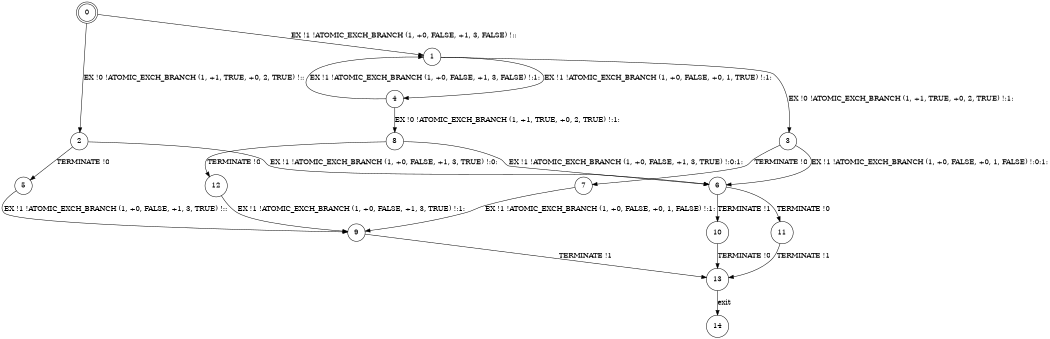digraph BCG {
size = "7, 10.5";
center = TRUE;
node [shape = circle];
0 [peripheries = 2];
0 -> 1 [label = "EX !1 !ATOMIC_EXCH_BRANCH (1, +0, FALSE, +1, 3, FALSE) !::"];
0 -> 2 [label = "EX !0 !ATOMIC_EXCH_BRANCH (1, +1, TRUE, +0, 2, TRUE) !::"];
1 -> 3 [label = "EX !0 !ATOMIC_EXCH_BRANCH (1, +1, TRUE, +0, 2, TRUE) !:1:"];
1 -> 4 [label = "EX !1 !ATOMIC_EXCH_BRANCH (1, +0, FALSE, +0, 1, TRUE) !:1:"];
2 -> 5 [label = "TERMINATE !0"];
2 -> 6 [label = "EX !1 !ATOMIC_EXCH_BRANCH (1, +0, FALSE, +1, 3, TRUE) !:0:"];
3 -> 7 [label = "TERMINATE !0"];
3 -> 6 [label = "EX !1 !ATOMIC_EXCH_BRANCH (1, +0, FALSE, +0, 1, FALSE) !:0:1:"];
4 -> 8 [label = "EX !0 !ATOMIC_EXCH_BRANCH (1, +1, TRUE, +0, 2, TRUE) !:1:"];
4 -> 1 [label = "EX !1 !ATOMIC_EXCH_BRANCH (1, +0, FALSE, +1, 3, FALSE) !:1:"];
5 -> 9 [label = "EX !1 !ATOMIC_EXCH_BRANCH (1, +0, FALSE, +1, 3, TRUE) !::"];
6 -> 10 [label = "TERMINATE !1"];
6 -> 11 [label = "TERMINATE !0"];
7 -> 9 [label = "EX !1 !ATOMIC_EXCH_BRANCH (1, +0, FALSE, +0, 1, FALSE) !:1:"];
8 -> 12 [label = "TERMINATE !0"];
8 -> 6 [label = "EX !1 !ATOMIC_EXCH_BRANCH (1, +0, FALSE, +1, 3, TRUE) !:0:1:"];
9 -> 13 [label = "TERMINATE !1"];
10 -> 13 [label = "TERMINATE !0"];
11 -> 13 [label = "TERMINATE !1"];
12 -> 9 [label = "EX !1 !ATOMIC_EXCH_BRANCH (1, +0, FALSE, +1, 3, TRUE) !:1:"];
13 -> 14 [label = "exit"];
}
